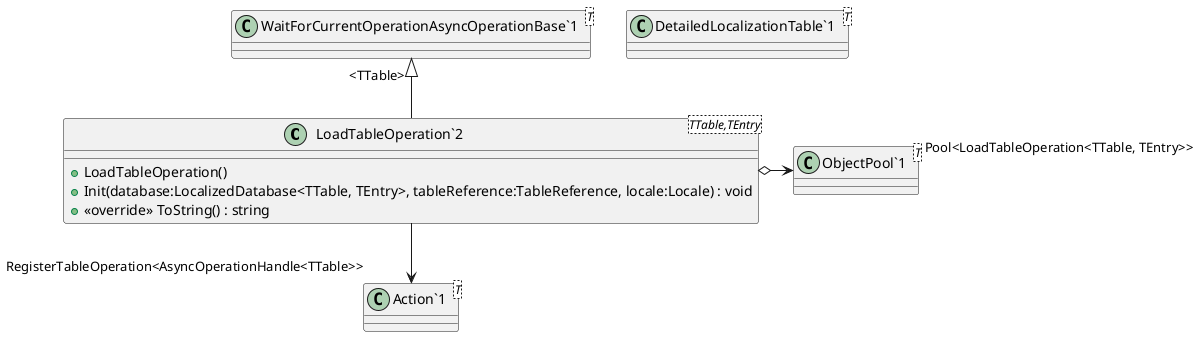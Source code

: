 @startuml
class "LoadTableOperation`2"<TTable,TEntry> {
    + LoadTableOperation()
    + Init(database:LocalizedDatabase<TTable, TEntry>, tableReference:TableReference, locale:Locale) : void
    + <<override>> ToString() : string
}
class "WaitForCurrentOperationAsyncOperationBase`1"<T> {
}
class "DetailedLocalizationTable`1"<T> {
}
class "ObjectPool`1"<T> {
}
class "Action`1"<T> {
}
"WaitForCurrentOperationAsyncOperationBase`1" "<TTable>" <|-- "LoadTableOperation`2"
"LoadTableOperation`2" o-> "Pool<LoadTableOperation<TTable, TEntry>>" "ObjectPool`1"
"LoadTableOperation`2" --> "RegisterTableOperation<AsyncOperationHandle<TTable>>" "Action`1"
@enduml
